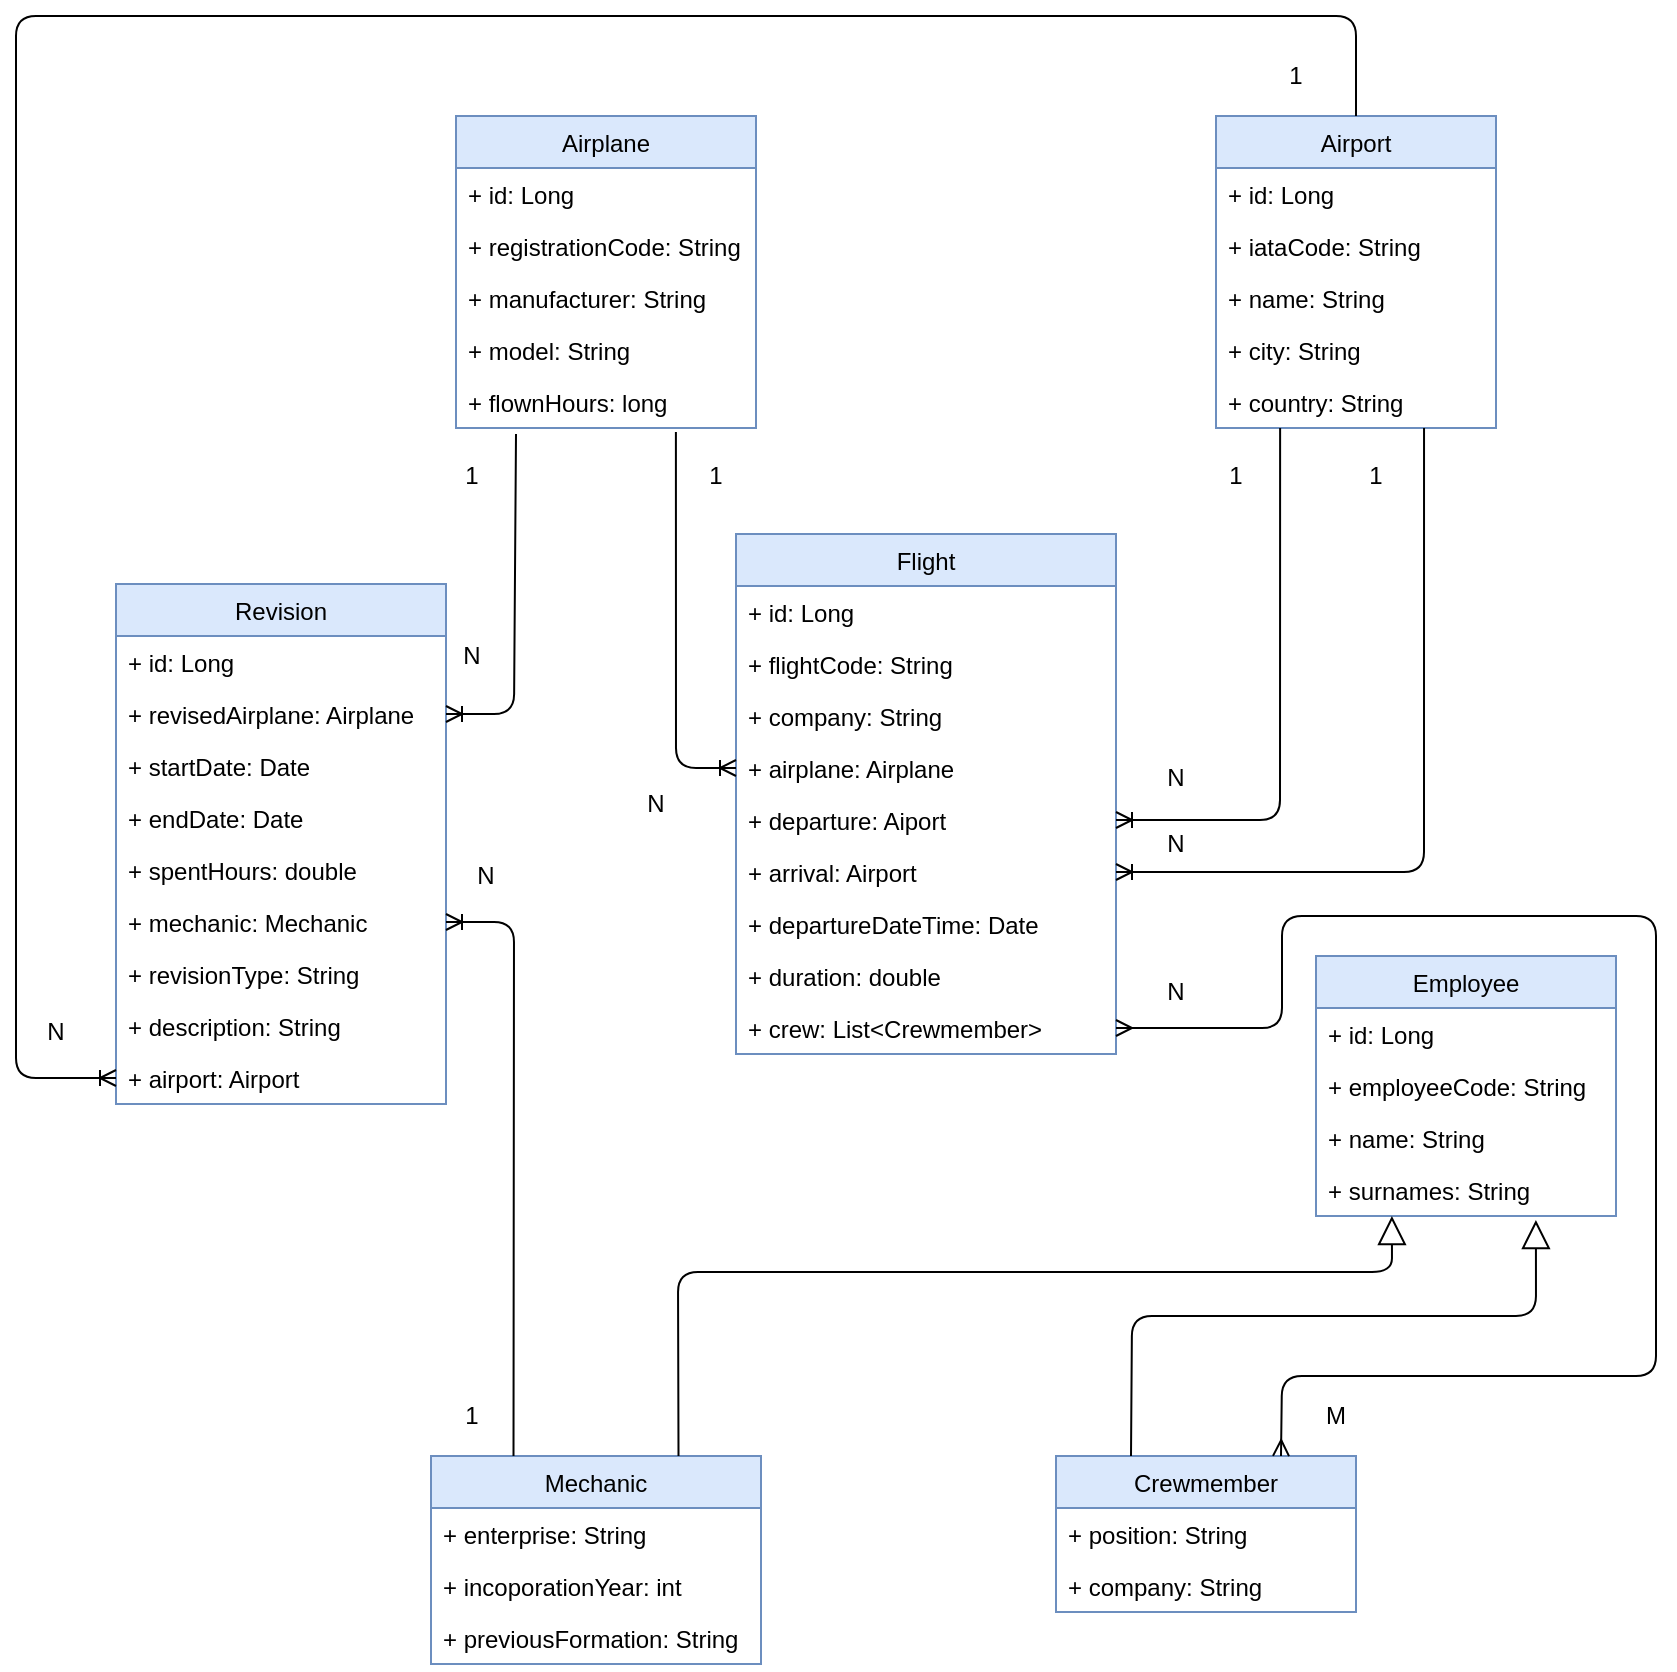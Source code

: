 <mxfile version="14.2.9" type="github"><diagram id="I1w3mya28IULJPs4fc-G" name="Page-1"><mxGraphModel dx="1422" dy="630" grid="1" gridSize="10" guides="1" tooltips="1" connect="1" arrows="1" fold="1" page="1" pageScale="1" pageWidth="850" pageHeight="1100" math="0" shadow="0"><root><mxCell id="0"/><mxCell id="1" parent="0"/><mxCell id="7AsPqcZxj-PXpQRa3DS1-1" value="Airplane" style="swimlane;fontStyle=0;childLayout=stackLayout;horizontal=1;startSize=26;fillColor=#dae8fc;horizontalStack=0;resizeParent=1;resizeParentMax=0;resizeLast=0;collapsible=1;marginBottom=0;strokeColor=#6c8ebf;" parent="1" vertex="1"><mxGeometry x="270" y="80" width="150" height="156" as="geometry"/></mxCell><mxCell id="Z-fiAvxqwJZ4TAWhhBPm-1" value="+ id: Long" style="text;strokeColor=none;fillColor=none;align=left;verticalAlign=top;spacingLeft=4;spacingRight=4;overflow=hidden;rotatable=0;points=[[0,0.5],[1,0.5]];portConstraint=eastwest;" vertex="1" parent="7AsPqcZxj-PXpQRa3DS1-1"><mxGeometry y="26" width="150" height="26" as="geometry"/></mxCell><mxCell id="7AsPqcZxj-PXpQRa3DS1-2" value="+ registrationCode: String" style="text;strokeColor=none;fillColor=none;align=left;verticalAlign=top;spacingLeft=4;spacingRight=4;overflow=hidden;rotatable=0;points=[[0,0.5],[1,0.5]];portConstraint=eastwest;" parent="7AsPqcZxj-PXpQRa3DS1-1" vertex="1"><mxGeometry y="52" width="150" height="26" as="geometry"/></mxCell><mxCell id="7AsPqcZxj-PXpQRa3DS1-3" value="+ manufacturer: String" style="text;strokeColor=none;fillColor=none;align=left;verticalAlign=top;spacingLeft=4;spacingRight=4;overflow=hidden;rotatable=0;points=[[0,0.5],[1,0.5]];portConstraint=eastwest;" parent="7AsPqcZxj-PXpQRa3DS1-1" vertex="1"><mxGeometry y="78" width="150" height="26" as="geometry"/></mxCell><mxCell id="7AsPqcZxj-PXpQRa3DS1-4" value="+ model: String" style="text;strokeColor=none;fillColor=none;align=left;verticalAlign=top;spacingLeft=4;spacingRight=4;overflow=hidden;rotatable=0;points=[[0,0.5],[1,0.5]];portConstraint=eastwest;" parent="7AsPqcZxj-PXpQRa3DS1-1" vertex="1"><mxGeometry y="104" width="150" height="26" as="geometry"/></mxCell><mxCell id="7AsPqcZxj-PXpQRa3DS1-5" value="+ flownHours: long" style="text;strokeColor=none;fillColor=none;align=left;verticalAlign=top;spacingLeft=4;spacingRight=4;overflow=hidden;rotatable=0;points=[[0,0.5],[1,0.5]];portConstraint=eastwest;" parent="7AsPqcZxj-PXpQRa3DS1-1" vertex="1"><mxGeometry y="130" width="150" height="26" as="geometry"/></mxCell><mxCell id="7AsPqcZxj-PXpQRa3DS1-6" value="Airport" style="swimlane;fontStyle=0;childLayout=stackLayout;horizontal=1;startSize=26;fillColor=#dae8fc;horizontalStack=0;resizeParent=1;resizeParentMax=0;resizeLast=0;collapsible=1;marginBottom=0;strokeColor=#6c8ebf;" parent="1" vertex="1"><mxGeometry x="650" y="80" width="140" height="156" as="geometry"/></mxCell><mxCell id="Z-fiAvxqwJZ4TAWhhBPm-2" value="+ id: Long" style="text;strokeColor=none;fillColor=none;align=left;verticalAlign=top;spacingLeft=4;spacingRight=4;overflow=hidden;rotatable=0;points=[[0,0.5],[1,0.5]];portConstraint=eastwest;" vertex="1" parent="7AsPqcZxj-PXpQRa3DS1-6"><mxGeometry y="26" width="140" height="26" as="geometry"/></mxCell><mxCell id="7AsPqcZxj-PXpQRa3DS1-7" value="+ iataCode: String" style="text;strokeColor=none;fillColor=none;align=left;verticalAlign=top;spacingLeft=4;spacingRight=4;overflow=hidden;rotatable=0;points=[[0,0.5],[1,0.5]];portConstraint=eastwest;" parent="7AsPqcZxj-PXpQRa3DS1-6" vertex="1"><mxGeometry y="52" width="140" height="26" as="geometry"/></mxCell><mxCell id="7AsPqcZxj-PXpQRa3DS1-8" value="+ name: String" style="text;strokeColor=none;fillColor=none;align=left;verticalAlign=top;spacingLeft=4;spacingRight=4;overflow=hidden;rotatable=0;points=[[0,0.5],[1,0.5]];portConstraint=eastwest;" parent="7AsPqcZxj-PXpQRa3DS1-6" vertex="1"><mxGeometry y="78" width="140" height="26" as="geometry"/></mxCell><mxCell id="7AsPqcZxj-PXpQRa3DS1-9" value="+ city: String" style="text;strokeColor=none;fillColor=none;align=left;verticalAlign=top;spacingLeft=4;spacingRight=4;overflow=hidden;rotatable=0;points=[[0,0.5],[1,0.5]];portConstraint=eastwest;" parent="7AsPqcZxj-PXpQRa3DS1-6" vertex="1"><mxGeometry y="104" width="140" height="26" as="geometry"/></mxCell><mxCell id="7AsPqcZxj-PXpQRa3DS1-10" value="+ country: String" style="text;strokeColor=none;fillColor=none;align=left;verticalAlign=top;spacingLeft=4;spacingRight=4;overflow=hidden;rotatable=0;points=[[0,0.5],[1,0.5]];portConstraint=eastwest;" parent="7AsPqcZxj-PXpQRa3DS1-6" vertex="1"><mxGeometry y="130" width="140" height="26" as="geometry"/></mxCell><mxCell id="7AsPqcZxj-PXpQRa3DS1-11" value="Crewmember" style="swimlane;fontStyle=0;childLayout=stackLayout;horizontal=1;startSize=26;fillColor=#dae8fc;horizontalStack=0;resizeParent=1;resizeParentMax=0;resizeLast=0;collapsible=1;marginBottom=0;strokeColor=#6c8ebf;" parent="1" vertex="1"><mxGeometry x="570" y="750" width="150" height="78" as="geometry"/></mxCell><mxCell id="7AsPqcZxj-PXpQRa3DS1-13" value="+ position: String" style="text;strokeColor=none;fillColor=none;align=left;verticalAlign=top;spacingLeft=4;spacingRight=4;overflow=hidden;rotatable=0;points=[[0,0.5],[1,0.5]];portConstraint=eastwest;" parent="7AsPqcZxj-PXpQRa3DS1-11" vertex="1"><mxGeometry y="26" width="150" height="26" as="geometry"/></mxCell><mxCell id="7AsPqcZxj-PXpQRa3DS1-14" value="+ company: String" style="text;strokeColor=none;fillColor=none;align=left;verticalAlign=top;spacingLeft=4;spacingRight=4;overflow=hidden;rotatable=0;points=[[0,0.5],[1,0.5]];portConstraint=eastwest;" parent="7AsPqcZxj-PXpQRa3DS1-11" vertex="1"><mxGeometry y="52" width="150" height="26" as="geometry"/></mxCell><mxCell id="7AsPqcZxj-PXpQRa3DS1-15" value="Flight" style="swimlane;fontStyle=0;childLayout=stackLayout;horizontal=1;startSize=26;fillColor=#dae8fc;horizontalStack=0;resizeParent=1;resizeParentMax=0;resizeLast=0;collapsible=1;marginBottom=0;strokeColor=#6c8ebf;" parent="1" vertex="1"><mxGeometry x="410" y="289" width="190" height="260" as="geometry"/></mxCell><mxCell id="Z-fiAvxqwJZ4TAWhhBPm-6" value="+ id: Long" style="text;strokeColor=none;fillColor=none;align=left;verticalAlign=top;spacingLeft=4;spacingRight=4;overflow=hidden;rotatable=0;points=[[0,0.5],[1,0.5]];portConstraint=eastwest;" vertex="1" parent="7AsPqcZxj-PXpQRa3DS1-15"><mxGeometry y="26" width="190" height="26" as="geometry"/></mxCell><mxCell id="7AsPqcZxj-PXpQRa3DS1-16" value="+ flightCode: String" style="text;strokeColor=none;fillColor=none;align=left;verticalAlign=top;spacingLeft=4;spacingRight=4;overflow=hidden;rotatable=0;points=[[0,0.5],[1,0.5]];portConstraint=eastwest;" parent="7AsPqcZxj-PXpQRa3DS1-15" vertex="1"><mxGeometry y="52" width="190" height="26" as="geometry"/></mxCell><mxCell id="7AsPqcZxj-PXpQRa3DS1-17" value="+ company: String" style="text;strokeColor=none;fillColor=none;align=left;verticalAlign=top;spacingLeft=4;spacingRight=4;overflow=hidden;rotatable=0;points=[[0,0.5],[1,0.5]];portConstraint=eastwest;" parent="7AsPqcZxj-PXpQRa3DS1-15" vertex="1"><mxGeometry y="78" width="190" height="26" as="geometry"/></mxCell><mxCell id="7AsPqcZxj-PXpQRa3DS1-18" value="+ airplane: Airplane" style="text;strokeColor=none;fillColor=none;align=left;verticalAlign=top;spacingLeft=4;spacingRight=4;overflow=hidden;rotatable=0;points=[[0,0.5],[1,0.5]];portConstraint=eastwest;" parent="7AsPqcZxj-PXpQRa3DS1-15" vertex="1"><mxGeometry y="104" width="190" height="26" as="geometry"/></mxCell><mxCell id="7AsPqcZxj-PXpQRa3DS1-19" value="+ departure: Aiport" style="text;strokeColor=none;fillColor=none;align=left;verticalAlign=top;spacingLeft=4;spacingRight=4;overflow=hidden;rotatable=0;points=[[0,0.5],[1,0.5]];portConstraint=eastwest;" parent="7AsPqcZxj-PXpQRa3DS1-15" vertex="1"><mxGeometry y="130" width="190" height="26" as="geometry"/></mxCell><mxCell id="7AsPqcZxj-PXpQRa3DS1-20" value="+ arrival: Airport" style="text;strokeColor=none;fillColor=none;align=left;verticalAlign=top;spacingLeft=4;spacingRight=4;overflow=hidden;rotatable=0;points=[[0,0.5],[1,0.5]];portConstraint=eastwest;" parent="7AsPqcZxj-PXpQRa3DS1-15" vertex="1"><mxGeometry y="156" width="190" height="26" as="geometry"/></mxCell><mxCell id="7AsPqcZxj-PXpQRa3DS1-21" value="+ departureDateTime: Date" style="text;strokeColor=none;fillColor=none;align=left;verticalAlign=top;spacingLeft=4;spacingRight=4;overflow=hidden;rotatable=0;points=[[0,0.5],[1,0.5]];portConstraint=eastwest;" parent="7AsPqcZxj-PXpQRa3DS1-15" vertex="1"><mxGeometry y="182" width="190" height="26" as="geometry"/></mxCell><mxCell id="7AsPqcZxj-PXpQRa3DS1-22" value="+ duration: double" style="text;strokeColor=none;fillColor=none;align=left;verticalAlign=top;spacingLeft=4;spacingRight=4;overflow=hidden;rotatable=0;points=[[0,0.5],[1,0.5]];portConstraint=eastwest;" parent="7AsPqcZxj-PXpQRa3DS1-15" vertex="1"><mxGeometry y="208" width="190" height="26" as="geometry"/></mxCell><mxCell id="7AsPqcZxj-PXpQRa3DS1-24" value="+ crew: List&lt;Crewmember&gt;" style="text;strokeColor=none;fillColor=none;align=left;verticalAlign=top;spacingLeft=4;spacingRight=4;overflow=hidden;rotatable=0;points=[[0,0.5],[1,0.5]];portConstraint=eastwest;" parent="7AsPqcZxj-PXpQRa3DS1-15" vertex="1"><mxGeometry y="234" width="190" height="26" as="geometry"/></mxCell><mxCell id="7AsPqcZxj-PXpQRa3DS1-25" value="Mechanic" style="swimlane;fontStyle=0;childLayout=stackLayout;horizontal=1;startSize=26;fillColor=#dae8fc;horizontalStack=0;resizeParent=1;resizeParentMax=0;resizeLast=0;collapsible=1;marginBottom=0;strokeColor=#6c8ebf;" parent="1" vertex="1"><mxGeometry x="257.5" y="750" width="165" height="104" as="geometry"/></mxCell><mxCell id="7AsPqcZxj-PXpQRa3DS1-27" value="+ enterprise: String" style="text;strokeColor=none;fillColor=none;align=left;verticalAlign=top;spacingLeft=4;spacingRight=4;overflow=hidden;rotatable=0;points=[[0,0.5],[1,0.5]];portConstraint=eastwest;" parent="7AsPqcZxj-PXpQRa3DS1-25" vertex="1"><mxGeometry y="26" width="165" height="26" as="geometry"/></mxCell><mxCell id="7AsPqcZxj-PXpQRa3DS1-28" value="+ incoporationYear: int" style="text;strokeColor=none;fillColor=none;align=left;verticalAlign=top;spacingLeft=4;spacingRight=4;overflow=hidden;rotatable=0;points=[[0,0.5],[1,0.5]];portConstraint=eastwest;" parent="7AsPqcZxj-PXpQRa3DS1-25" vertex="1"><mxGeometry y="52" width="165" height="26" as="geometry"/></mxCell><mxCell id="7AsPqcZxj-PXpQRa3DS1-29" value="+ previousFormation: String" style="text;strokeColor=none;fillColor=none;align=left;verticalAlign=top;spacingLeft=4;spacingRight=4;overflow=hidden;rotatable=0;points=[[0,0.5],[1,0.5]];portConstraint=eastwest;" parent="7AsPqcZxj-PXpQRa3DS1-25" vertex="1"><mxGeometry y="78" width="165" height="26" as="geometry"/></mxCell><mxCell id="7AsPqcZxj-PXpQRa3DS1-30" value="Revision" style="swimlane;fontStyle=0;childLayout=stackLayout;horizontal=1;startSize=26;fillColor=#dae8fc;horizontalStack=0;resizeParent=1;resizeParentMax=0;resizeLast=0;collapsible=1;marginBottom=0;strokeColor=#6c8ebf;" parent="1" vertex="1"><mxGeometry x="100" y="314" width="165" height="260" as="geometry"/></mxCell><mxCell id="Z-fiAvxqwJZ4TAWhhBPm-5" value="+ id: Long" style="text;strokeColor=none;fillColor=none;align=left;verticalAlign=top;spacingLeft=4;spacingRight=4;overflow=hidden;rotatable=0;points=[[0,0.5],[1,0.5]];portConstraint=eastwest;" vertex="1" parent="7AsPqcZxj-PXpQRa3DS1-30"><mxGeometry y="26" width="165" height="26" as="geometry"/></mxCell><mxCell id="7AsPqcZxj-PXpQRa3DS1-31" value="+ revisedAirplane: Airplane" style="text;strokeColor=none;fillColor=none;align=left;verticalAlign=top;spacingLeft=4;spacingRight=4;overflow=hidden;rotatable=0;points=[[0,0.5],[1,0.5]];portConstraint=eastwest;" parent="7AsPqcZxj-PXpQRa3DS1-30" vertex="1"><mxGeometry y="52" width="165" height="26" as="geometry"/></mxCell><mxCell id="7AsPqcZxj-PXpQRa3DS1-32" value="+ startDate: Date" style="text;strokeColor=none;fillColor=none;align=left;verticalAlign=top;spacingLeft=4;spacingRight=4;overflow=hidden;rotatable=0;points=[[0,0.5],[1,0.5]];portConstraint=eastwest;" parent="7AsPqcZxj-PXpQRa3DS1-30" vertex="1"><mxGeometry y="78" width="165" height="26" as="geometry"/></mxCell><mxCell id="7AsPqcZxj-PXpQRa3DS1-33" value="+ endDate: Date" style="text;strokeColor=none;fillColor=none;align=left;verticalAlign=top;spacingLeft=4;spacingRight=4;overflow=hidden;rotatable=0;points=[[0,0.5],[1,0.5]];portConstraint=eastwest;" parent="7AsPqcZxj-PXpQRa3DS1-30" vertex="1"><mxGeometry y="104" width="165" height="26" as="geometry"/></mxCell><mxCell id="7AsPqcZxj-PXpQRa3DS1-34" value="+ spentHours: double" style="text;strokeColor=none;fillColor=none;align=left;verticalAlign=top;spacingLeft=4;spacingRight=4;overflow=hidden;rotatable=0;points=[[0,0.5],[1,0.5]];portConstraint=eastwest;" parent="7AsPqcZxj-PXpQRa3DS1-30" vertex="1"><mxGeometry y="130" width="165" height="26" as="geometry"/></mxCell><mxCell id="7AsPqcZxj-PXpQRa3DS1-35" value="+ mechanic: Mechanic" style="text;strokeColor=none;fillColor=none;align=left;verticalAlign=top;spacingLeft=4;spacingRight=4;overflow=hidden;rotatable=0;points=[[0,0.5],[1,0.5]];portConstraint=eastwest;" parent="7AsPqcZxj-PXpQRa3DS1-30" vertex="1"><mxGeometry y="156" width="165" height="26" as="geometry"/></mxCell><mxCell id="7AsPqcZxj-PXpQRa3DS1-36" value="+ revisionType: String" style="text;strokeColor=none;fillColor=none;align=left;verticalAlign=top;spacingLeft=4;spacingRight=4;overflow=hidden;rotatable=0;points=[[0,0.5],[1,0.5]];portConstraint=eastwest;" parent="7AsPqcZxj-PXpQRa3DS1-30" vertex="1"><mxGeometry y="182" width="165" height="26" as="geometry"/></mxCell><mxCell id="7AsPqcZxj-PXpQRa3DS1-37" value="+ description: String" style="text;strokeColor=none;fillColor=none;align=left;verticalAlign=top;spacingLeft=4;spacingRight=4;overflow=hidden;rotatable=0;points=[[0,0.5],[1,0.5]];portConstraint=eastwest;" parent="7AsPqcZxj-PXpQRa3DS1-30" vertex="1"><mxGeometry y="208" width="165" height="26" as="geometry"/></mxCell><mxCell id="7AsPqcZxj-PXpQRa3DS1-38" value="+ airport: Airport" style="text;strokeColor=none;fillColor=none;align=left;verticalAlign=top;spacingLeft=4;spacingRight=4;overflow=hidden;rotatable=0;points=[[0,0.5],[1,0.5]];portConstraint=eastwest;" parent="7AsPqcZxj-PXpQRa3DS1-30" vertex="1"><mxGeometry y="234" width="165" height="26" as="geometry"/></mxCell><mxCell id="7AsPqcZxj-PXpQRa3DS1-39" value="Employee" style="swimlane;fontStyle=0;childLayout=stackLayout;horizontal=1;startSize=26;fillColor=#dae8fc;horizontalStack=0;resizeParent=1;resizeParentMax=0;resizeLast=0;collapsible=1;marginBottom=0;strokeColor=#6c8ebf;" parent="1" vertex="1"><mxGeometry x="700" y="500" width="150" height="130" as="geometry"/></mxCell><mxCell id="Z-fiAvxqwJZ4TAWhhBPm-3" value="+ id: Long" style="text;strokeColor=none;fillColor=none;align=left;verticalAlign=top;spacingLeft=4;spacingRight=4;overflow=hidden;rotatable=0;points=[[0,0.5],[1,0.5]];portConstraint=eastwest;" vertex="1" parent="7AsPqcZxj-PXpQRa3DS1-39"><mxGeometry y="26" width="150" height="26" as="geometry"/></mxCell><mxCell id="7AsPqcZxj-PXpQRa3DS1-65" value="+ employeeCode: String" style="text;strokeColor=none;fillColor=none;align=left;verticalAlign=top;spacingLeft=4;spacingRight=4;overflow=hidden;rotatable=0;points=[[0,0.5],[1,0.5]];portConstraint=eastwest;" parent="7AsPqcZxj-PXpQRa3DS1-39" vertex="1"><mxGeometry y="52" width="150" height="26" as="geometry"/></mxCell><mxCell id="7AsPqcZxj-PXpQRa3DS1-40" value="+ name: String" style="text;strokeColor=none;fillColor=none;align=left;verticalAlign=top;spacingLeft=4;spacingRight=4;overflow=hidden;rotatable=0;points=[[0,0.5],[1,0.5]];portConstraint=eastwest;" parent="7AsPqcZxj-PXpQRa3DS1-39" vertex="1"><mxGeometry y="78" width="150" height="26" as="geometry"/></mxCell><mxCell id="7AsPqcZxj-PXpQRa3DS1-41" value="+ surnames: String" style="text;strokeColor=none;fillColor=none;align=left;verticalAlign=top;spacingLeft=4;spacingRight=4;overflow=hidden;rotatable=0;points=[[0,0.5],[1,0.5]];portConstraint=eastwest;" parent="7AsPqcZxj-PXpQRa3DS1-39" vertex="1"><mxGeometry y="104" width="150" height="26" as="geometry"/></mxCell><mxCell id="7AsPqcZxj-PXpQRa3DS1-43" value="" style="endArrow=block;endFill=0;endSize=12;html=1;entryX=0.733;entryY=1.077;entryDx=0;entryDy=0;entryPerimeter=0;exitX=0.25;exitY=0;exitDx=0;exitDy=0;" parent="1" source="7AsPqcZxj-PXpQRa3DS1-11" target="7AsPqcZxj-PXpQRa3DS1-41" edge="1"><mxGeometry width="160" relative="1" as="geometry"><mxPoint x="242.5" y="710" as="sourcePoint"/><mxPoint x="783.05" y="580.002" as="targetPoint"/><Array as="points"><mxPoint x="608" y="680"/><mxPoint x="810" y="680"/></Array></mxGeometry></mxCell><mxCell id="7AsPqcZxj-PXpQRa3DS1-51" value="1" style="text;html=1;strokeColor=none;fillColor=none;align=center;verticalAlign=middle;whiteSpace=wrap;rounded=0;" parent="1" vertex="1"><mxGeometry x="380" y="250" width="40" height="20" as="geometry"/></mxCell><mxCell id="7AsPqcZxj-PXpQRa3DS1-52" value="1" style="text;html=1;strokeColor=none;fillColor=none;align=center;verticalAlign=middle;whiteSpace=wrap;rounded=0;" parent="1" vertex="1"><mxGeometry x="257.5" y="250" width="40" height="20" as="geometry"/></mxCell><mxCell id="7AsPqcZxj-PXpQRa3DS1-53" value="N" style="text;html=1;strokeColor=none;fillColor=none;align=center;verticalAlign=middle;whiteSpace=wrap;rounded=0;" parent="1" vertex="1"><mxGeometry x="257.5" y="340" width="40" height="20" as="geometry"/></mxCell><mxCell id="7AsPqcZxj-PXpQRa3DS1-54" value="N" style="text;html=1;strokeColor=none;fillColor=none;align=center;verticalAlign=middle;whiteSpace=wrap;rounded=0;" parent="1" vertex="1"><mxGeometry x="350" y="414" width="40" height="20" as="geometry"/></mxCell><mxCell id="7AsPqcZxj-PXpQRa3DS1-55" value="1" style="text;html=1;strokeColor=none;fillColor=none;align=center;verticalAlign=middle;whiteSpace=wrap;rounded=0;" parent="1" vertex="1"><mxGeometry x="670" y="50" width="40" height="20" as="geometry"/></mxCell><mxCell id="7AsPqcZxj-PXpQRa3DS1-56" value="N" style="text;html=1;strokeColor=none;fillColor=none;align=center;verticalAlign=middle;whiteSpace=wrap;rounded=0;" parent="1" vertex="1"><mxGeometry x="50" y="528" width="40" height="20" as="geometry"/></mxCell><mxCell id="7AsPqcZxj-PXpQRa3DS1-57" value="N" style="text;html=1;strokeColor=none;fillColor=none;align=center;verticalAlign=middle;whiteSpace=wrap;rounded=0;" parent="1" vertex="1"><mxGeometry x="265" y="450" width="40" height="20" as="geometry"/></mxCell><mxCell id="7AsPqcZxj-PXpQRa3DS1-58" value="1" style="text;html=1;strokeColor=none;fillColor=none;align=center;verticalAlign=middle;whiteSpace=wrap;rounded=0;" parent="1" vertex="1"><mxGeometry x="257.5" y="720" width="40" height="20" as="geometry"/></mxCell><mxCell id="7AsPqcZxj-PXpQRa3DS1-59" value="N" style="text;html=1;strokeColor=none;fillColor=none;align=center;verticalAlign=middle;whiteSpace=wrap;rounded=0;" parent="1" vertex="1"><mxGeometry x="610" y="508" width="40" height="20" as="geometry"/></mxCell><mxCell id="7AsPqcZxj-PXpQRa3DS1-60" value="M" style="text;html=1;strokeColor=none;fillColor=none;align=center;verticalAlign=middle;whiteSpace=wrap;rounded=0;" parent="1" vertex="1"><mxGeometry x="690" y="720" width="40" height="20" as="geometry"/></mxCell><mxCell id="7AsPqcZxj-PXpQRa3DS1-61" value="1" style="text;html=1;strokeColor=none;fillColor=none;align=center;verticalAlign=middle;whiteSpace=wrap;rounded=0;" parent="1" vertex="1"><mxGeometry x="640" y="250" width="40" height="20" as="geometry"/></mxCell><mxCell id="7AsPqcZxj-PXpQRa3DS1-62" value="1" style="text;html=1;strokeColor=none;fillColor=none;align=center;verticalAlign=middle;whiteSpace=wrap;rounded=0;" parent="1" vertex="1"><mxGeometry x="710" y="250" width="40" height="20" as="geometry"/></mxCell><mxCell id="7AsPqcZxj-PXpQRa3DS1-63" value="N" style="text;html=1;strokeColor=none;fillColor=none;align=center;verticalAlign=middle;whiteSpace=wrap;rounded=0;" parent="1" vertex="1"><mxGeometry x="610" y="401" width="40" height="20" as="geometry"/></mxCell><mxCell id="7AsPqcZxj-PXpQRa3DS1-64" value="N" style="text;html=1;strokeColor=none;fillColor=none;align=center;verticalAlign=middle;whiteSpace=wrap;rounded=0;" parent="1" vertex="1"><mxGeometry x="610" y="434" width="40" height="20" as="geometry"/></mxCell><mxCell id="Z-fiAvxqwJZ4TAWhhBPm-4" value="" style="endArrow=block;endFill=0;endSize=12;html=1;entryX=0.253;entryY=1;entryDx=0;entryDy=0;entryPerimeter=0;exitX=0.75;exitY=0;exitDx=0;exitDy=0;" edge="1" parent="1" source="7AsPqcZxj-PXpQRa3DS1-25" target="7AsPqcZxj-PXpQRa3DS1-41"><mxGeometry width="160" relative="1" as="geometry"><mxPoint x="370" y="728" as="sourcePoint"/><mxPoint x="572.45" y="610.002" as="targetPoint"/><Array as="points"><mxPoint x="381" y="658"/><mxPoint x="738" y="658"/></Array></mxGeometry></mxCell><mxCell id="Z-fiAvxqwJZ4TAWhhBPm-9" value="" style="fontSize=12;html=1;endArrow=ERoneToMany;entryX=1;entryY=0.5;entryDx=0;entryDy=0;exitX=0.2;exitY=1.115;exitDx=0;exitDy=0;exitPerimeter=0;" edge="1" parent="1" source="7AsPqcZxj-PXpQRa3DS1-5" target="7AsPqcZxj-PXpQRa3DS1-31"><mxGeometry width="100" height="100" relative="1" as="geometry"><mxPoint x="299" y="240" as="sourcePoint"/><mxPoint x="770" y="120" as="targetPoint"/><Array as="points"><mxPoint x="299" y="379"/></Array></mxGeometry></mxCell><mxCell id="Z-fiAvxqwJZ4TAWhhBPm-10" value="" style="fontSize=12;html=1;endArrow=ERoneToMany;exitX=0.229;exitY=1;exitDx=0;exitDy=0;entryX=1;entryY=0.5;entryDx=0;entryDy=0;exitPerimeter=0;" edge="1" parent="1" source="7AsPqcZxj-PXpQRa3DS1-10" target="7AsPqcZxj-PXpQRa3DS1-19"><mxGeometry width="100" height="100" relative="1" as="geometry"><mxPoint x="670" y="220" as="sourcePoint"/><mxPoint x="770" y="120" as="targetPoint"/><Array as="points"><mxPoint x="682" y="432"/></Array></mxGeometry></mxCell><mxCell id="Z-fiAvxqwJZ4TAWhhBPm-12" value="" style="fontSize=12;html=1;endArrow=ERoneToMany;exitX=0.743;exitY=1;exitDx=0;exitDy=0;entryX=1;entryY=0.5;entryDx=0;entryDy=0;exitPerimeter=0;" edge="1" parent="1" source="7AsPqcZxj-PXpQRa3DS1-10" target="7AsPqcZxj-PXpQRa3DS1-20"><mxGeometry width="100" height="100" relative="1" as="geometry"><mxPoint x="710" y="260" as="sourcePoint"/><mxPoint x="627.94" y="456" as="targetPoint"/><Array as="points"><mxPoint x="754" y="458"/></Array></mxGeometry></mxCell><mxCell id="Z-fiAvxqwJZ4TAWhhBPm-13" value="" style="fontSize=12;html=1;endArrow=ERoneToMany;entryX=0;entryY=0.5;entryDx=0;entryDy=0;exitX=0.5;exitY=0;exitDx=0;exitDy=0;" edge="1" parent="1" source="7AsPqcZxj-PXpQRa3DS1-6" target="7AsPqcZxj-PXpQRa3DS1-38"><mxGeometry width="100" height="100" relative="1" as="geometry"><mxPoint x="310" y="248.99" as="sourcePoint"/><mxPoint x="275" y="389" as="targetPoint"/><Array as="points"><mxPoint x="720" y="30"/><mxPoint x="50" y="30"/><mxPoint x="50" y="561"/></Array></mxGeometry></mxCell><mxCell id="Z-fiAvxqwJZ4TAWhhBPm-14" value="" style="fontSize=12;html=1;endArrow=ERoneToMany;entryX=0;entryY=0.5;entryDx=0;entryDy=0;exitX=0.733;exitY=1.077;exitDx=0;exitDy=0;exitPerimeter=0;" edge="1" parent="1" source="7AsPqcZxj-PXpQRa3DS1-5" target="7AsPqcZxj-PXpQRa3DS1-18"><mxGeometry width="100" height="100" relative="1" as="geometry"><mxPoint x="310" y="248.99" as="sourcePoint"/><mxPoint x="275" y="389" as="targetPoint"/><Array as="points"><mxPoint x="380" y="406"/></Array></mxGeometry></mxCell><mxCell id="Z-fiAvxqwJZ4TAWhhBPm-15" value="" style="fontSize=12;html=1;endArrow=ERoneToMany;entryX=1;entryY=0.5;entryDx=0;entryDy=0;exitX=0.25;exitY=0;exitDx=0;exitDy=0;" edge="1" parent="1" source="7AsPqcZxj-PXpQRa3DS1-25" target="7AsPqcZxj-PXpQRa3DS1-35"><mxGeometry width="100" height="100" relative="1" as="geometry"><mxPoint x="310" y="248.99" as="sourcePoint"/><mxPoint x="275" y="389" as="targetPoint"/><Array as="points"><mxPoint x="299" y="483"/></Array></mxGeometry></mxCell><mxCell id="Z-fiAvxqwJZ4TAWhhBPm-17" value="" style="fontSize=12;html=1;endArrow=ERmany;startArrow=ERmany;strokeColor=none;exitX=1;exitY=0.5;exitDx=0;exitDy=0;" edge="1" parent="1" source="7AsPqcZxj-PXpQRa3DS1-13" target="7AsPqcZxj-PXpQRa3DS1-15"><mxGeometry width="100" height="100" relative="1" as="geometry"><mxPoint x="1010" y="760" as="sourcePoint"/><mxPoint x="1110" y="660" as="targetPoint"/></mxGeometry></mxCell><mxCell id="Z-fiAvxqwJZ4TAWhhBPm-18" value="" style="fontSize=12;html=1;endArrow=ERmany;startArrow=ERmany;exitX=0.75;exitY=0;exitDx=0;exitDy=0;entryX=1;entryY=0.5;entryDx=0;entryDy=0;" edge="1" parent="1" source="7AsPqcZxj-PXpQRa3DS1-11" target="7AsPqcZxj-PXpQRa3DS1-24"><mxGeometry width="100" height="100" relative="1" as="geometry"><mxPoint x="1040" y="760" as="sourcePoint"/><mxPoint x="1140" y="660" as="targetPoint"/><Array as="points"><mxPoint x="683" y="710"/><mxPoint x="870" y="710"/><mxPoint x="870" y="480"/><mxPoint x="683" y="480"/><mxPoint x="683" y="536"/></Array></mxGeometry></mxCell></root></mxGraphModel></diagram></mxfile>